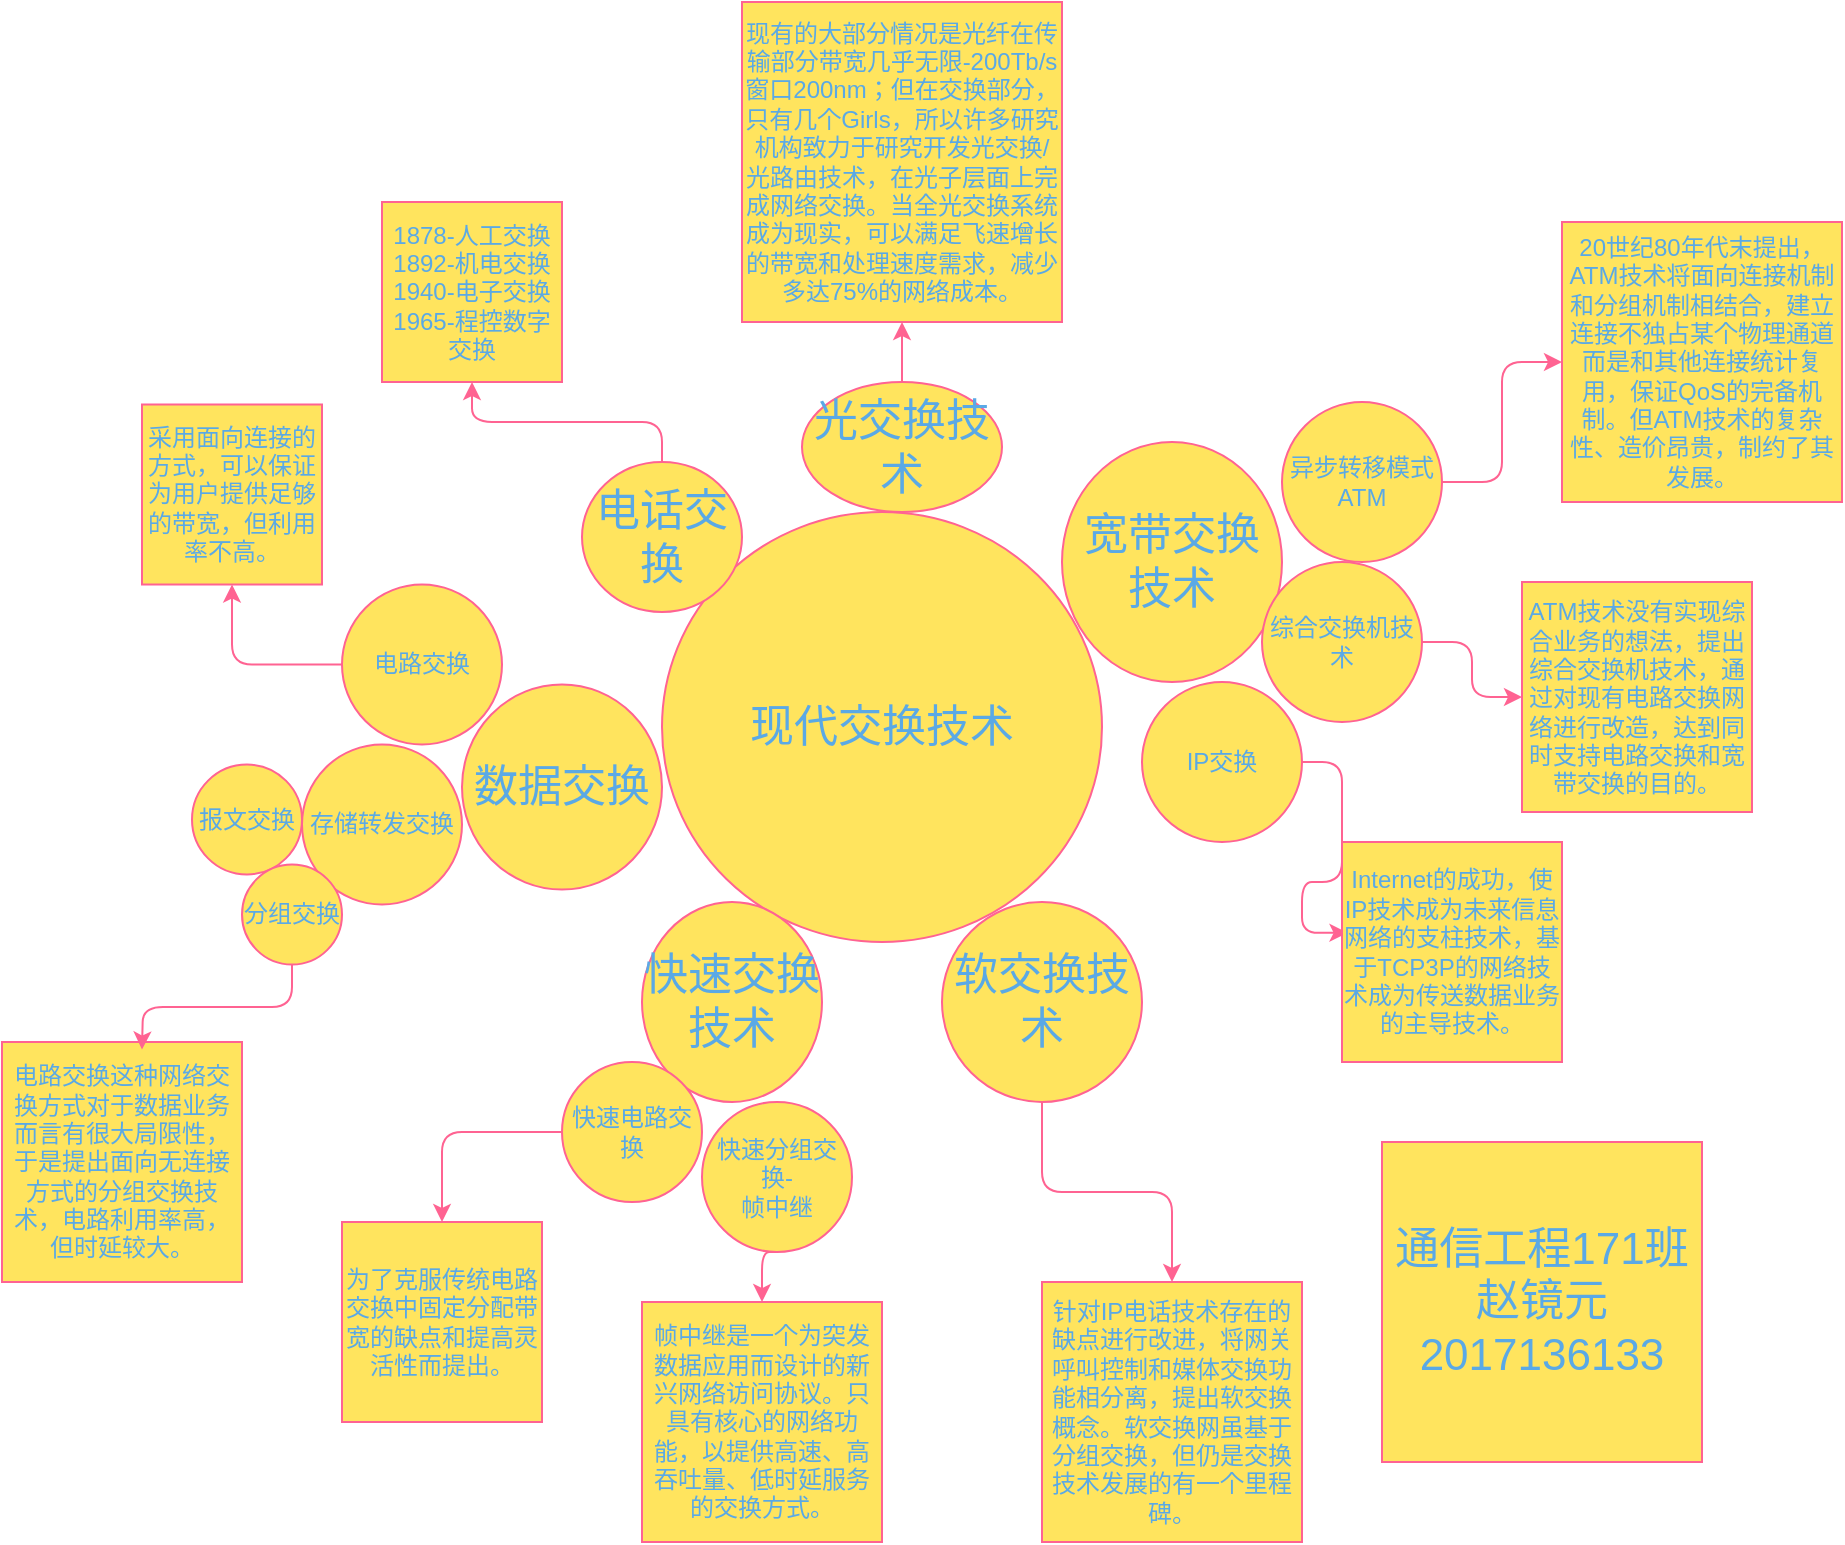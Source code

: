 <mxfile version="13.8.0" type="github">
  <diagram name="Page-1" id="dd472eb7-4b8b-5cd9-a60b-b15522922e76">
    <mxGraphModel dx="1422" dy="762" grid="1" gridSize="10" guides="1" tooltips="1" connect="1" arrows="1" fold="1" page="1" pageScale="1" pageWidth="1100" pageHeight="850" math="0" shadow="0">
      <root>
        <mxCell id="0" />
        <mxCell id="1" parent="0" />
        <mxCell id="374e34682ed331ee-1" value="现代交换技术" style="ellipse;whiteSpace=wrap;html=1;rounded=0;shadow=0;dashed=0;comic=0;fontFamily=Verdana;fontSize=22;fontColor=#5AA9E6;fillColor=#FFE45E;strokeColor=#FF6392;" parent="1" vertex="1">
          <mxGeometry x="430" y="265" width="220" height="215" as="geometry" />
        </mxCell>
        <mxCell id="n56QRDZfdTH0vBFQAGBd-2" style="edgeStyle=orthogonalEdgeStyle;rounded=0;orthogonalLoop=1;jettySize=auto;html=1;strokeColor=#FF6392;fontColor=#5AA9E6;" edge="1" parent="1" source="45236fa5f4b8e91a-1" target="n56QRDZfdTH0vBFQAGBd-1">
          <mxGeometry relative="1" as="geometry" />
        </mxCell>
        <mxCell id="45236fa5f4b8e91a-1" value="光交换技术" style="ellipse;whiteSpace=wrap;html=1;rounded=0;shadow=0;dashed=0;comic=0;fontFamily=Verdana;fontSize=22;fontColor=#5AA9E6;fillColor=#FFE45E;strokeColor=#FF6392;" parent="1" vertex="1">
          <mxGeometry x="500" y="200" width="100" height="65" as="geometry" />
        </mxCell>
        <mxCell id="45236fa5f4b8e91a-2" value="数据交换" style="ellipse;whiteSpace=wrap;html=1;rounded=0;shadow=0;dashed=0;comic=0;fontFamily=Verdana;fontSize=22;fontColor=#5AA9E6;fillColor=#FFE45E;strokeColor=#FF6392;" parent="1" vertex="1">
          <mxGeometry x="330" y="351.25" width="100" height="102.5" as="geometry" />
        </mxCell>
        <mxCell id="45236fa5f4b8e91a-3" value="宽带交换技术" style="ellipse;whiteSpace=wrap;html=1;rounded=0;shadow=0;dashed=0;comic=0;fontFamily=Verdana;fontSize=22;fontColor=#5AA9E6;fillColor=#FFE45E;strokeColor=#FF6392;" parent="1" vertex="1">
          <mxGeometry x="630" y="230" width="110" height="120" as="geometry" />
        </mxCell>
        <mxCell id="n56QRDZfdTH0vBFQAGBd-33" style="edgeStyle=orthogonalEdgeStyle;curved=0;rounded=1;sketch=0;orthogonalLoop=1;jettySize=auto;html=1;exitX=0.5;exitY=0;exitDx=0;exitDy=0;entryX=0.5;entryY=1;entryDx=0;entryDy=0;strokeColor=#FF6392;fillColor=#FFE45E;fontColor=#5AA9E6;" edge="1" parent="1" source="45236fa5f4b8e91a-4" target="n56QRDZfdTH0vBFQAGBd-32">
          <mxGeometry relative="1" as="geometry" />
        </mxCell>
        <mxCell id="45236fa5f4b8e91a-4" value="电话交换" style="ellipse;whiteSpace=wrap;html=1;rounded=0;shadow=0;dashed=0;comic=0;fontFamily=Verdana;fontSize=22;fontColor=#5AA9E6;fillColor=#FFE45E;strokeColor=#FF6392;" parent="1" vertex="1">
          <mxGeometry x="390" y="240" width="80" height="75" as="geometry" />
        </mxCell>
        <mxCell id="n56QRDZfdTH0vBFQAGBd-15" style="edgeStyle=orthogonalEdgeStyle;curved=0;rounded=1;sketch=0;orthogonalLoop=1;jettySize=auto;html=1;entryX=0.5;entryY=0;entryDx=0;entryDy=0;strokeColor=#FF6392;fillColor=#FFE45E;fontColor=#5AA9E6;" edge="1" parent="1" source="45236fa5f4b8e91a-6" target="n56QRDZfdTH0vBFQAGBd-4">
          <mxGeometry relative="1" as="geometry" />
        </mxCell>
        <mxCell id="45236fa5f4b8e91a-6" value="软交换技术" style="ellipse;whiteSpace=wrap;html=1;rounded=0;shadow=0;dashed=0;comic=0;fontFamily=Verdana;fontSize=22;fontColor=#5AA9E6;fillColor=#FFE45E;strokeColor=#FF6392;" parent="1" vertex="1">
          <mxGeometry x="570" y="460" width="100" height="100" as="geometry" />
        </mxCell>
        <mxCell id="45236fa5f4b8e91a-7" value="快速交换技术" style="ellipse;whiteSpace=wrap;html=1;rounded=0;shadow=0;dashed=0;comic=0;fontFamily=Verdana;fontSize=22;fontColor=#5AA9E6;fillColor=#FFE45E;strokeColor=#FF6392;" parent="1" vertex="1">
          <mxGeometry x="420" y="460" width="90" height="100" as="geometry" />
        </mxCell>
        <mxCell id="n56QRDZfdTH0vBFQAGBd-1" value="现有的大部分情况是光纤在传输部分带宽几乎无限-200Tb/s窗口200nm；但在交换部分，只有几个Girls，所以许多研究机构致力于研究开发光交换/光路由技术，在光子层面上完成网络交换。当全光交换系统成为现实，可以满足飞速增长的带宽和处理速度需求，减少多达75%的网络成本。" style="whiteSpace=wrap;html=1;aspect=fixed;fillColor=#FFE45E;strokeColor=#FF6392;fontColor=#5AA9E6;" vertex="1" parent="1">
          <mxGeometry x="470" y="10" width="160" height="160" as="geometry" />
        </mxCell>
        <mxCell id="n56QRDZfdTH0vBFQAGBd-4" value="针对IP电话技术存在的缺点进行改进，将网关呼叫控制和媒体交换功能相分离，提出软交换概念。软交换网虽基于分组交换，但仍是交换技术发展的有一个里程碑。" style="whiteSpace=wrap;html=1;aspect=fixed;rounded=0;sketch=0;strokeColor=#FF6392;fillColor=#FFE45E;fontColor=#5AA9E6;" vertex="1" parent="1">
          <mxGeometry x="620" y="650" width="130" height="130" as="geometry" />
        </mxCell>
        <mxCell id="n56QRDZfdTH0vBFQAGBd-10" style="edgeStyle=orthogonalEdgeStyle;curved=0;rounded=1;sketch=0;orthogonalLoop=1;jettySize=auto;html=1;exitX=1;exitY=0.5;exitDx=0;exitDy=0;entryX=0;entryY=0.5;entryDx=0;entryDy=0;strokeColor=#FF6392;fillColor=#FFE45E;fontColor=#5AA9E6;" edge="1" parent="1" source="n56QRDZfdTH0vBFQAGBd-6" target="n56QRDZfdTH0vBFQAGBd-9">
          <mxGeometry relative="1" as="geometry" />
        </mxCell>
        <mxCell id="n56QRDZfdTH0vBFQAGBd-6" value="异步转移模式ATM" style="ellipse;whiteSpace=wrap;html=1;aspect=fixed;rounded=0;sketch=0;strokeColor=#FF6392;fillColor=#FFE45E;fontColor=#5AA9E6;" vertex="1" parent="1">
          <mxGeometry x="740" y="210" width="80" height="80" as="geometry" />
        </mxCell>
        <mxCell id="n56QRDZfdTH0vBFQAGBd-14" style="edgeStyle=orthogonalEdgeStyle;curved=0;rounded=1;sketch=0;orthogonalLoop=1;jettySize=auto;html=1;exitX=1;exitY=0.5;exitDx=0;exitDy=0;entryX=0.025;entryY=0.413;entryDx=0;entryDy=0;entryPerimeter=0;strokeColor=#FF6392;fillColor=#FFE45E;fontColor=#5AA9E6;" edge="1" parent="1" source="n56QRDZfdTH0vBFQAGBd-7" target="n56QRDZfdTH0vBFQAGBd-12">
          <mxGeometry relative="1" as="geometry" />
        </mxCell>
        <mxCell id="n56QRDZfdTH0vBFQAGBd-7" value="IP交换" style="ellipse;whiteSpace=wrap;html=1;aspect=fixed;rounded=0;sketch=0;strokeColor=#FF6392;fillColor=#FFE45E;fontColor=#5AA9E6;" vertex="1" parent="1">
          <mxGeometry x="670" y="350" width="80" height="80" as="geometry" />
        </mxCell>
        <mxCell id="n56QRDZfdTH0vBFQAGBd-13" style="edgeStyle=orthogonalEdgeStyle;curved=0;rounded=1;sketch=0;orthogonalLoop=1;jettySize=auto;html=1;exitX=1;exitY=0.5;exitDx=0;exitDy=0;entryX=0;entryY=0.5;entryDx=0;entryDy=0;strokeColor=#FF6392;fillColor=#FFE45E;fontColor=#5AA9E6;" edge="1" parent="1" source="n56QRDZfdTH0vBFQAGBd-8" target="n56QRDZfdTH0vBFQAGBd-11">
          <mxGeometry relative="1" as="geometry" />
        </mxCell>
        <mxCell id="n56QRDZfdTH0vBFQAGBd-8" value="综合交换机技术" style="ellipse;whiteSpace=wrap;html=1;aspect=fixed;rounded=0;sketch=0;strokeColor=#FF6392;fillColor=#FFE45E;fontColor=#5AA9E6;" vertex="1" parent="1">
          <mxGeometry x="730" y="290" width="80" height="80" as="geometry" />
        </mxCell>
        <mxCell id="n56QRDZfdTH0vBFQAGBd-9" value="20世纪80年代末提出，ATM技术将面向连接机制和分组机制相结合，建立连接不独占某个物理通道而是和其他连接统计复用，保证QoS的完备机制。但ATM技术的复杂性、造价昂贵，制约了其发展。" style="whiteSpace=wrap;html=1;aspect=fixed;rounded=0;sketch=0;strokeColor=#FF6392;fillColor=#FFE45E;fontColor=#5AA9E6;" vertex="1" parent="1">
          <mxGeometry x="880" y="120" width="140" height="140" as="geometry" />
        </mxCell>
        <mxCell id="n56QRDZfdTH0vBFQAGBd-11" value="ATM技术没有实现综合业务的想法，提出综合交换机技术，通过对现有电路交换网络进行改造，达到同时支持电路交换和宽带交换的目的。" style="whiteSpace=wrap;html=1;aspect=fixed;rounded=0;sketch=0;strokeColor=#FF6392;fillColor=#FFE45E;fontColor=#5AA9E6;" vertex="1" parent="1">
          <mxGeometry x="860" y="300" width="115" height="115" as="geometry" />
        </mxCell>
        <mxCell id="n56QRDZfdTH0vBFQAGBd-12" value="Internet的成功，使IP技术成为未来信息网络的支柱技术，基于TCP3P的网络技术成为传送数据业务的主导技术。" style="whiteSpace=wrap;html=1;aspect=fixed;rounded=0;sketch=0;strokeColor=#FF6392;fillColor=#FFE45E;fontColor=#5AA9E6;" vertex="1" parent="1">
          <mxGeometry x="770" y="430" width="110" height="110" as="geometry" />
        </mxCell>
        <mxCell id="n56QRDZfdTH0vBFQAGBd-18" value="为了克服传统电路交换中固定分配带宽的缺点和提高灵活性而提出。" style="whiteSpace=wrap;html=1;aspect=fixed;rounded=0;sketch=0;strokeColor=#FF6392;fillColor=#FFE45E;fontColor=#5AA9E6;" vertex="1" parent="1">
          <mxGeometry x="270" y="620" width="100" height="100" as="geometry" />
        </mxCell>
        <mxCell id="n56QRDZfdTH0vBFQAGBd-19" value="帧中继是一个为突发数据应用而设计的新兴网络访问协议。只具有核心的网络功能，以提供高速、高吞吐量、低时延服务的交换方式。" style="whiteSpace=wrap;html=1;aspect=fixed;rounded=0;sketch=0;strokeColor=#FF6392;fillColor=#FFE45E;fontColor=#5AA9E6;" vertex="1" parent="1">
          <mxGeometry x="420" y="660" width="120" height="120" as="geometry" />
        </mxCell>
        <mxCell id="n56QRDZfdTH0vBFQAGBd-23" style="edgeStyle=orthogonalEdgeStyle;curved=0;rounded=1;sketch=0;orthogonalLoop=1;jettySize=auto;html=1;entryX=0.5;entryY=0;entryDx=0;entryDy=0;strokeColor=#FF6392;fillColor=#FFE45E;fontColor=#5AA9E6;" edge="1" parent="1" source="n56QRDZfdTH0vBFQAGBd-20" target="n56QRDZfdTH0vBFQAGBd-18">
          <mxGeometry relative="1" as="geometry" />
        </mxCell>
        <mxCell id="n56QRDZfdTH0vBFQAGBd-20" value="快速电路交换" style="ellipse;whiteSpace=wrap;html=1;aspect=fixed;rounded=0;sketch=0;strokeColor=#FF6392;fillColor=#FFE45E;fontColor=#5AA9E6;" vertex="1" parent="1">
          <mxGeometry x="380" y="540" width="70" height="70" as="geometry" />
        </mxCell>
        <mxCell id="n56QRDZfdTH0vBFQAGBd-22" style="edgeStyle=orthogonalEdgeStyle;curved=0;rounded=1;sketch=0;orthogonalLoop=1;jettySize=auto;html=1;exitX=0.5;exitY=1;exitDx=0;exitDy=0;entryX=0.5;entryY=0;entryDx=0;entryDy=0;strokeColor=#FF6392;fillColor=#FFE45E;fontColor=#5AA9E6;" edge="1" parent="1" source="n56QRDZfdTH0vBFQAGBd-21" target="n56QRDZfdTH0vBFQAGBd-19">
          <mxGeometry relative="1" as="geometry" />
        </mxCell>
        <mxCell id="n56QRDZfdTH0vBFQAGBd-21" value="&lt;div&gt;快速分组交换-&lt;/div&gt;&lt;div&gt;帧中继&lt;/div&gt;" style="ellipse;whiteSpace=wrap;html=1;aspect=fixed;rounded=0;sketch=0;strokeColor=#FF6392;fillColor=#FFE45E;fontColor=#5AA9E6;" vertex="1" parent="1">
          <mxGeometry x="450" y="560" width="75" height="75" as="geometry" />
        </mxCell>
        <mxCell id="n56QRDZfdTH0vBFQAGBd-24" value="采用面向连接的方式，可以保证为用户提供足够的带宽，但利用率不高。" style="whiteSpace=wrap;html=1;aspect=fixed;rounded=0;sketch=0;strokeColor=#FF6392;fillColor=#FFE45E;fontColor=#5AA9E6;" vertex="1" parent="1">
          <mxGeometry x="170" y="211.25" width="90" height="90" as="geometry" />
        </mxCell>
        <mxCell id="n56QRDZfdTH0vBFQAGBd-25" value="电路交换这种网络交换方式对于数据业务而言有很大局限性，于是提出面向无连接方式的分组交换技术，电路利用率高，但时延较大。" style="whiteSpace=wrap;html=1;aspect=fixed;rounded=0;sketch=0;strokeColor=#FF6392;fillColor=#FFE45E;fontColor=#5AA9E6;" vertex="1" parent="1">
          <mxGeometry x="100" y="530" width="120" height="120" as="geometry" />
        </mxCell>
        <mxCell id="n56QRDZfdTH0vBFQAGBd-28" style="edgeStyle=orthogonalEdgeStyle;curved=0;rounded=1;sketch=0;orthogonalLoop=1;jettySize=auto;html=1;entryX=0.5;entryY=1;entryDx=0;entryDy=0;strokeColor=#FF6392;fillColor=#FFE45E;fontColor=#5AA9E6;" edge="1" parent="1" source="n56QRDZfdTH0vBFQAGBd-26" target="n56QRDZfdTH0vBFQAGBd-24">
          <mxGeometry relative="1" as="geometry" />
        </mxCell>
        <mxCell id="n56QRDZfdTH0vBFQAGBd-26" value="电路交换" style="ellipse;whiteSpace=wrap;html=1;aspect=fixed;rounded=0;sketch=0;strokeColor=#FF6392;fillColor=#FFE45E;fontColor=#5AA9E6;" vertex="1" parent="1">
          <mxGeometry x="270" y="301.25" width="80" height="80" as="geometry" />
        </mxCell>
        <mxCell id="n56QRDZfdTH0vBFQAGBd-27" value="存储转发交换" style="ellipse;whiteSpace=wrap;html=1;aspect=fixed;rounded=0;sketch=0;strokeColor=#FF6392;fillColor=#FFE45E;fontColor=#5AA9E6;" vertex="1" parent="1">
          <mxGeometry x="250" y="381.25" width="80" height="80" as="geometry" />
        </mxCell>
        <mxCell id="n56QRDZfdTH0vBFQAGBd-29" value="报文交换" style="ellipse;whiteSpace=wrap;html=1;aspect=fixed;rounded=0;sketch=0;strokeColor=#FF6392;fillColor=#FFE45E;fontColor=#5AA9E6;" vertex="1" parent="1">
          <mxGeometry x="195" y="391.25" width="55" height="55" as="geometry" />
        </mxCell>
        <mxCell id="n56QRDZfdTH0vBFQAGBd-31" style="edgeStyle=orthogonalEdgeStyle;curved=0;rounded=1;sketch=0;orthogonalLoop=1;jettySize=auto;html=1;exitX=0.5;exitY=1;exitDx=0;exitDy=0;entryX=0.5;entryY=0;entryDx=0;entryDy=0;strokeColor=#FF6392;fillColor=#FFE45E;fontColor=#5AA9E6;" edge="1" parent="1" source="n56QRDZfdTH0vBFQAGBd-30">
          <mxGeometry relative="1" as="geometry">
            <mxPoint x="170" y="533.75" as="targetPoint" />
          </mxGeometry>
        </mxCell>
        <mxCell id="n56QRDZfdTH0vBFQAGBd-30" value="分组交换" style="ellipse;whiteSpace=wrap;html=1;aspect=fixed;rounded=0;sketch=0;strokeColor=#FF6392;fillColor=#FFE45E;fontColor=#5AA9E6;" vertex="1" parent="1">
          <mxGeometry x="220" y="441.25" width="50" height="50" as="geometry" />
        </mxCell>
        <mxCell id="n56QRDZfdTH0vBFQAGBd-32" value="&lt;div&gt;1878-人工交换&lt;/div&gt;&lt;div&gt;1892-机电交换&lt;/div&gt;&lt;div&gt;1940-电子交换&lt;/div&gt;&lt;div&gt;1965-程控数字交换&lt;/div&gt;" style="whiteSpace=wrap;html=1;aspect=fixed;rounded=0;sketch=0;strokeColor=#FF6392;fillColor=#FFE45E;fontColor=#5AA9E6;" vertex="1" parent="1">
          <mxGeometry x="290" y="110" width="90" height="90" as="geometry" />
        </mxCell>
        <mxCell id="n56QRDZfdTH0vBFQAGBd-34" value="通信工程171班&lt;br style=&quot;font-size: 22px;&quot;&gt;赵镜元&lt;br style=&quot;font-size: 22px;&quot;&gt;2017136133" style="whiteSpace=wrap;html=1;aspect=fixed;rounded=0;sketch=0;strokeColor=#FF6392;fillColor=#FFE45E;fontColor=#5AA9E6;fontSize=22;" vertex="1" parent="1">
          <mxGeometry x="790" y="580" width="160" height="160" as="geometry" />
        </mxCell>
      </root>
    </mxGraphModel>
  </diagram>
</mxfile>
